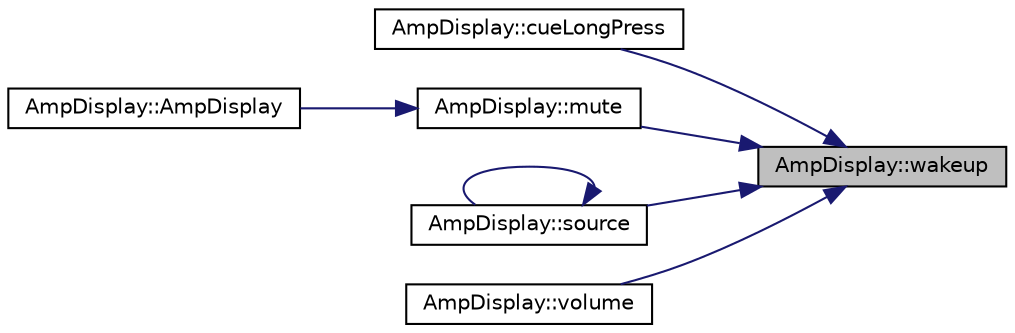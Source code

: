 digraph "AmpDisplay::wakeup"
{
 // LATEX_PDF_SIZE
  edge [fontname="Helvetica",fontsize="10",labelfontname="Helvetica",labelfontsize="10"];
  node [fontname="Helvetica",fontsize="10",shape=record];
  rankdir="RL";
  Node1 [label="AmpDisplay::wakeup",height=0.2,width=0.4,color="black", fillcolor="grey75", style="filled", fontcolor="black",tooltip=" "];
  Node1 -> Node2 [dir="back",color="midnightblue",fontsize="10",style="solid",fontname="Helvetica"];
  Node2 [label="AmpDisplay::cueLongPress",height=0.2,width=0.4,color="black", fillcolor="white", style="filled",URL="$class_amp_display.html#a752408e74b4392a2113a3b6f6059d26a",tooltip=" "];
  Node1 -> Node3 [dir="back",color="midnightblue",fontsize="10",style="solid",fontname="Helvetica"];
  Node3 [label="AmpDisplay::mute",height=0.2,width=0.4,color="black", fillcolor="white", style="filled",URL="$class_amp_display.html#a21a4a9d8520b93e84ecc8ed02a49b494",tooltip=" "];
  Node3 -> Node4 [dir="back",color="midnightblue",fontsize="10",style="solid",fontname="Helvetica"];
  Node4 [label="AmpDisplay::AmpDisplay",height=0.2,width=0.4,color="black", fillcolor="white", style="filled",URL="$class_amp_display.html#a1d3cb36729c4a12602b9816936663efe",tooltip=" "];
  Node1 -> Node5 [dir="back",color="midnightblue",fontsize="10",style="solid",fontname="Helvetica"];
  Node5 [label="AmpDisplay::source",height=0.2,width=0.4,color="black", fillcolor="white", style="filled",URL="$class_amp_display.html#aa4499881714ceecd51274398f5dafa95",tooltip=" "];
  Node5 -> Node5 [dir="back",color="midnightblue",fontsize="10",style="solid",fontname="Helvetica"];
  Node1 -> Node6 [dir="back",color="midnightblue",fontsize="10",style="solid",fontname="Helvetica"];
  Node6 [label="AmpDisplay::volume",height=0.2,width=0.4,color="black", fillcolor="white", style="filled",URL="$class_amp_display.html#abde56490fad2c789f26fce7eca6e9ba7",tooltip=" "];
}
